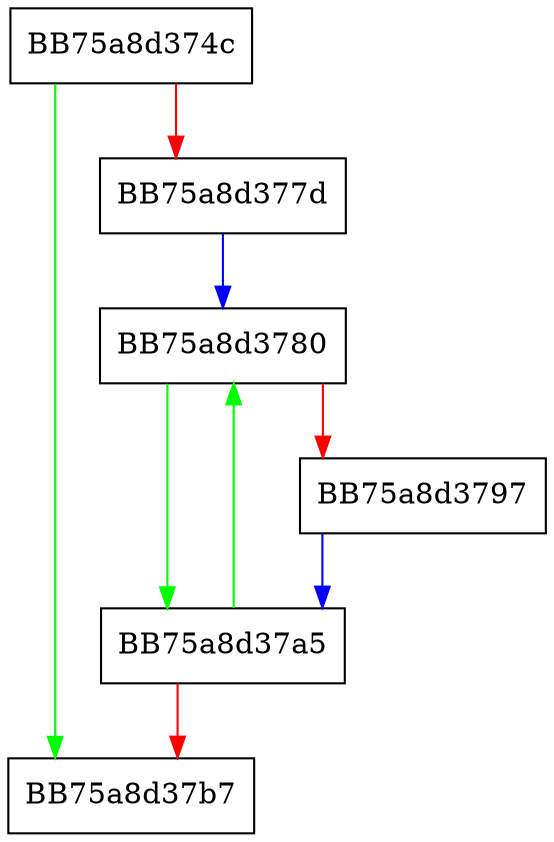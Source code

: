 digraph size {
  node [shape="box"];
  graph [splines=ortho];
  BB75a8d374c -> BB75a8d37b7 [color="green"];
  BB75a8d374c -> BB75a8d377d [color="red"];
  BB75a8d377d -> BB75a8d3780 [color="blue"];
  BB75a8d3780 -> BB75a8d37a5 [color="green"];
  BB75a8d3780 -> BB75a8d3797 [color="red"];
  BB75a8d3797 -> BB75a8d37a5 [color="blue"];
  BB75a8d37a5 -> BB75a8d3780 [color="green"];
  BB75a8d37a5 -> BB75a8d37b7 [color="red"];
}